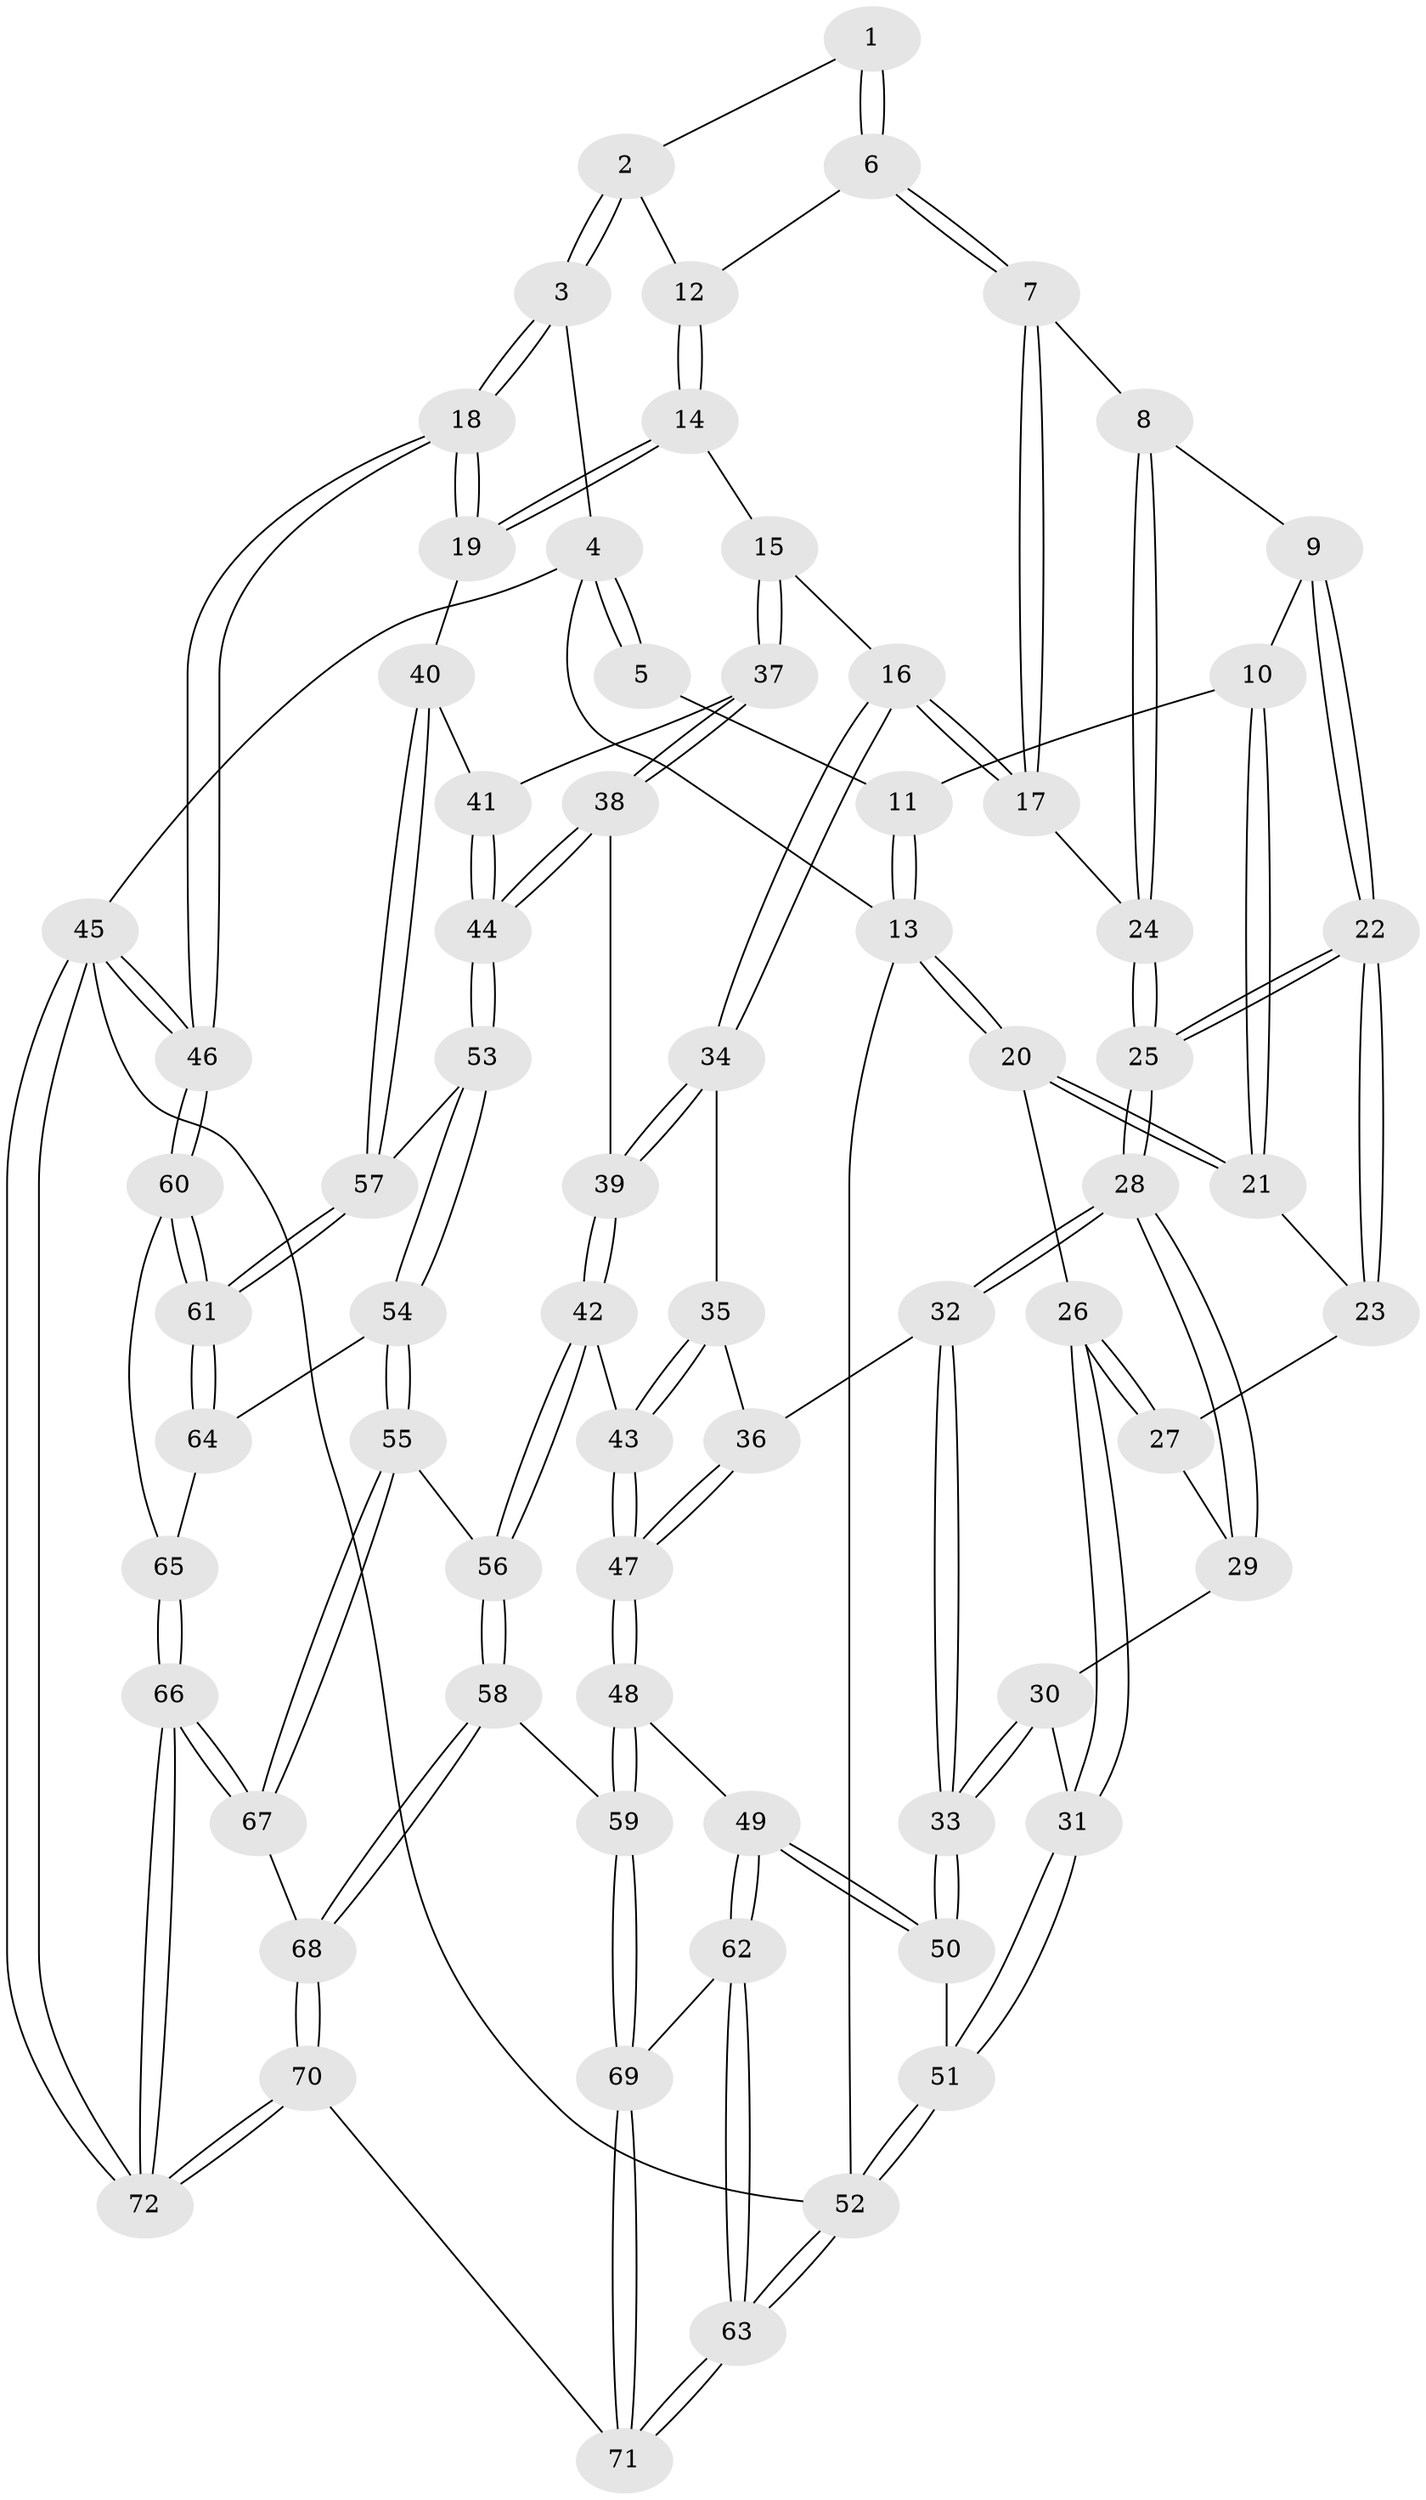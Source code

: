 // Generated by graph-tools (version 1.1) at 2025/27/03/09/25 03:27:12]
// undirected, 72 vertices, 177 edges
graph export_dot {
graph [start="1"]
  node [color=gray90,style=filled];
  1 [pos="+0.6653851838552957+0"];
  2 [pos="+0.7345864075629621+0.05196567882053089"];
  3 [pos="+1+0"];
  4 [pos="+1+0"];
  5 [pos="+0.6443936860461192+0"];
  6 [pos="+0.6179167511641471+0.06530874398609623"];
  7 [pos="+0.49935813029203285+0.16333767065048854"];
  8 [pos="+0.42998051761205675+0.09622526519213785"];
  9 [pos="+0.37495323256554447+0.026718781554928354"];
  10 [pos="+0.3520463361426575+0"];
  11 [pos="+0.35464436939645033+0"];
  12 [pos="+0.7209358751141204+0.11569414103752994"];
  13 [pos="+0+0"];
  14 [pos="+0.7411168767063072+0.24015429023146379"];
  15 [pos="+0.6791899630635961+0.27024965316795246"];
  16 [pos="+0.5630597656248768+0.25845907779062255"];
  17 [pos="+0.5125772599520522+0.18997073760082378"];
  18 [pos="+1+0.22746421935489994"];
  19 [pos="+1+0.2441761321333946"];
  20 [pos="+0+0"];
  21 [pos="+0.17256046398233826+0.12287122999654153"];
  22 [pos="+0.2610772591738307+0.2889945673252692"];
  23 [pos="+0.1570134272364191+0.15663518434124205"];
  24 [pos="+0.29933306911071117+0.32261464363109105"];
  25 [pos="+0.27524883863935035+0.34615115284719655"];
  26 [pos="+0+0.2455577838744274"];
  27 [pos="+0.07877648914956255+0.21052515786270012"];
  28 [pos="+0.27376055344392697+0.3578359446814088"];
  29 [pos="+0.11854708057070319+0.27533117932234485"];
  30 [pos="+0.1116026622160458+0.33543612211245577"];
  31 [pos="+0+0.32327036301245937"];
  32 [pos="+0.27744923271301153+0.38945179209273745"];
  33 [pos="+0.17330707575412868+0.4651137960512353"];
  34 [pos="+0.5321008651439625+0.31205114416514046"];
  35 [pos="+0.3788270201797327+0.3816207182166554"];
  36 [pos="+0.2786707991253804+0.38994438461280256"];
  37 [pos="+0.6875201219964225+0.32420988429496433"];
  38 [pos="+0.6579990219632611+0.4822135395128022"];
  39 [pos="+0.5367960617443231+0.46658804299281365"];
  40 [pos="+0.92140714956096+0.43108364375242575"];
  41 [pos="+0.7603549952801881+0.42875849212504946"];
  42 [pos="+0.5251986512056697+0.48276507773166527"];
  43 [pos="+0.4765070549119666+0.49679074740839757"];
  44 [pos="+0.715308271564465+0.5580458490665264"];
  45 [pos="+1+1"];
  46 [pos="+1+0.8685993654798719"];
  47 [pos="+0.39520216200557406+0.564937645838581"];
  48 [pos="+0.3925621213036268+0.5839516185181992"];
  49 [pos="+0.1778875820838405+0.6467182776296806"];
  50 [pos="+0.14307625717184355+0.49895981462179073"];
  51 [pos="+0+0.42173875102403463"];
  52 [pos="+0+1"];
  53 [pos="+0.738761525885764+0.6221826548738163"];
  54 [pos="+0.7369257810775933+0.627433842208878"];
  55 [pos="+0.7300210905003501+0.6320775444327904"];
  56 [pos="+0.5793026596467239+0.6343828368938319"];
  57 [pos="+0.8668821441185004+0.5340129684202721"];
  58 [pos="+0.47072029302172047+0.7033367946564175"];
  59 [pos="+0.47019695720177046+0.7032424226683603"];
  60 [pos="+1+0.8287402957238208"];
  61 [pos="+1+0.7695644748434138"];
  62 [pos="+0.13887917345110484+0.8256648142738645"];
  63 [pos="+0+1"];
  64 [pos="+0.7689558210846001+0.6540998768143098"];
  65 [pos="+0.8246206968267246+0.7762831060879111"];
  66 [pos="+0.7462533058637222+1"];
  67 [pos="+0.7069774968239984+0.7078701596445445"];
  68 [pos="+0.5556078258568038+0.8342399781060909"];
  69 [pos="+0.4053174023887321+0.7467120515296247"];
  70 [pos="+0.5908290208395344+1"];
  71 [pos="+0.44468413159897596+1"];
  72 [pos="+0.7432730219420478+1"];
  1 -- 2;
  1 -- 6;
  1 -- 6;
  2 -- 3;
  2 -- 3;
  2 -- 12;
  3 -- 4;
  3 -- 18;
  3 -- 18;
  4 -- 5;
  4 -- 5;
  4 -- 13;
  4 -- 45;
  5 -- 11;
  6 -- 7;
  6 -- 7;
  6 -- 12;
  7 -- 8;
  7 -- 17;
  7 -- 17;
  8 -- 9;
  8 -- 24;
  8 -- 24;
  9 -- 10;
  9 -- 22;
  9 -- 22;
  10 -- 11;
  10 -- 21;
  10 -- 21;
  11 -- 13;
  11 -- 13;
  12 -- 14;
  12 -- 14;
  13 -- 20;
  13 -- 20;
  13 -- 52;
  14 -- 15;
  14 -- 19;
  14 -- 19;
  15 -- 16;
  15 -- 37;
  15 -- 37;
  16 -- 17;
  16 -- 17;
  16 -- 34;
  16 -- 34;
  17 -- 24;
  18 -- 19;
  18 -- 19;
  18 -- 46;
  18 -- 46;
  19 -- 40;
  20 -- 21;
  20 -- 21;
  20 -- 26;
  21 -- 23;
  22 -- 23;
  22 -- 23;
  22 -- 25;
  22 -- 25;
  23 -- 27;
  24 -- 25;
  24 -- 25;
  25 -- 28;
  25 -- 28;
  26 -- 27;
  26 -- 27;
  26 -- 31;
  26 -- 31;
  27 -- 29;
  28 -- 29;
  28 -- 29;
  28 -- 32;
  28 -- 32;
  29 -- 30;
  30 -- 31;
  30 -- 33;
  30 -- 33;
  31 -- 51;
  31 -- 51;
  32 -- 33;
  32 -- 33;
  32 -- 36;
  33 -- 50;
  33 -- 50;
  34 -- 35;
  34 -- 39;
  34 -- 39;
  35 -- 36;
  35 -- 43;
  35 -- 43;
  36 -- 47;
  36 -- 47;
  37 -- 38;
  37 -- 38;
  37 -- 41;
  38 -- 39;
  38 -- 44;
  38 -- 44;
  39 -- 42;
  39 -- 42;
  40 -- 41;
  40 -- 57;
  40 -- 57;
  41 -- 44;
  41 -- 44;
  42 -- 43;
  42 -- 56;
  42 -- 56;
  43 -- 47;
  43 -- 47;
  44 -- 53;
  44 -- 53;
  45 -- 46;
  45 -- 46;
  45 -- 72;
  45 -- 72;
  45 -- 52;
  46 -- 60;
  46 -- 60;
  47 -- 48;
  47 -- 48;
  48 -- 49;
  48 -- 59;
  48 -- 59;
  49 -- 50;
  49 -- 50;
  49 -- 62;
  49 -- 62;
  50 -- 51;
  51 -- 52;
  51 -- 52;
  52 -- 63;
  52 -- 63;
  53 -- 54;
  53 -- 54;
  53 -- 57;
  54 -- 55;
  54 -- 55;
  54 -- 64;
  55 -- 56;
  55 -- 67;
  55 -- 67;
  56 -- 58;
  56 -- 58;
  57 -- 61;
  57 -- 61;
  58 -- 59;
  58 -- 68;
  58 -- 68;
  59 -- 69;
  59 -- 69;
  60 -- 61;
  60 -- 61;
  60 -- 65;
  61 -- 64;
  61 -- 64;
  62 -- 63;
  62 -- 63;
  62 -- 69;
  63 -- 71;
  63 -- 71;
  64 -- 65;
  65 -- 66;
  65 -- 66;
  66 -- 67;
  66 -- 67;
  66 -- 72;
  66 -- 72;
  67 -- 68;
  68 -- 70;
  68 -- 70;
  69 -- 71;
  69 -- 71;
  70 -- 71;
  70 -- 72;
  70 -- 72;
}

